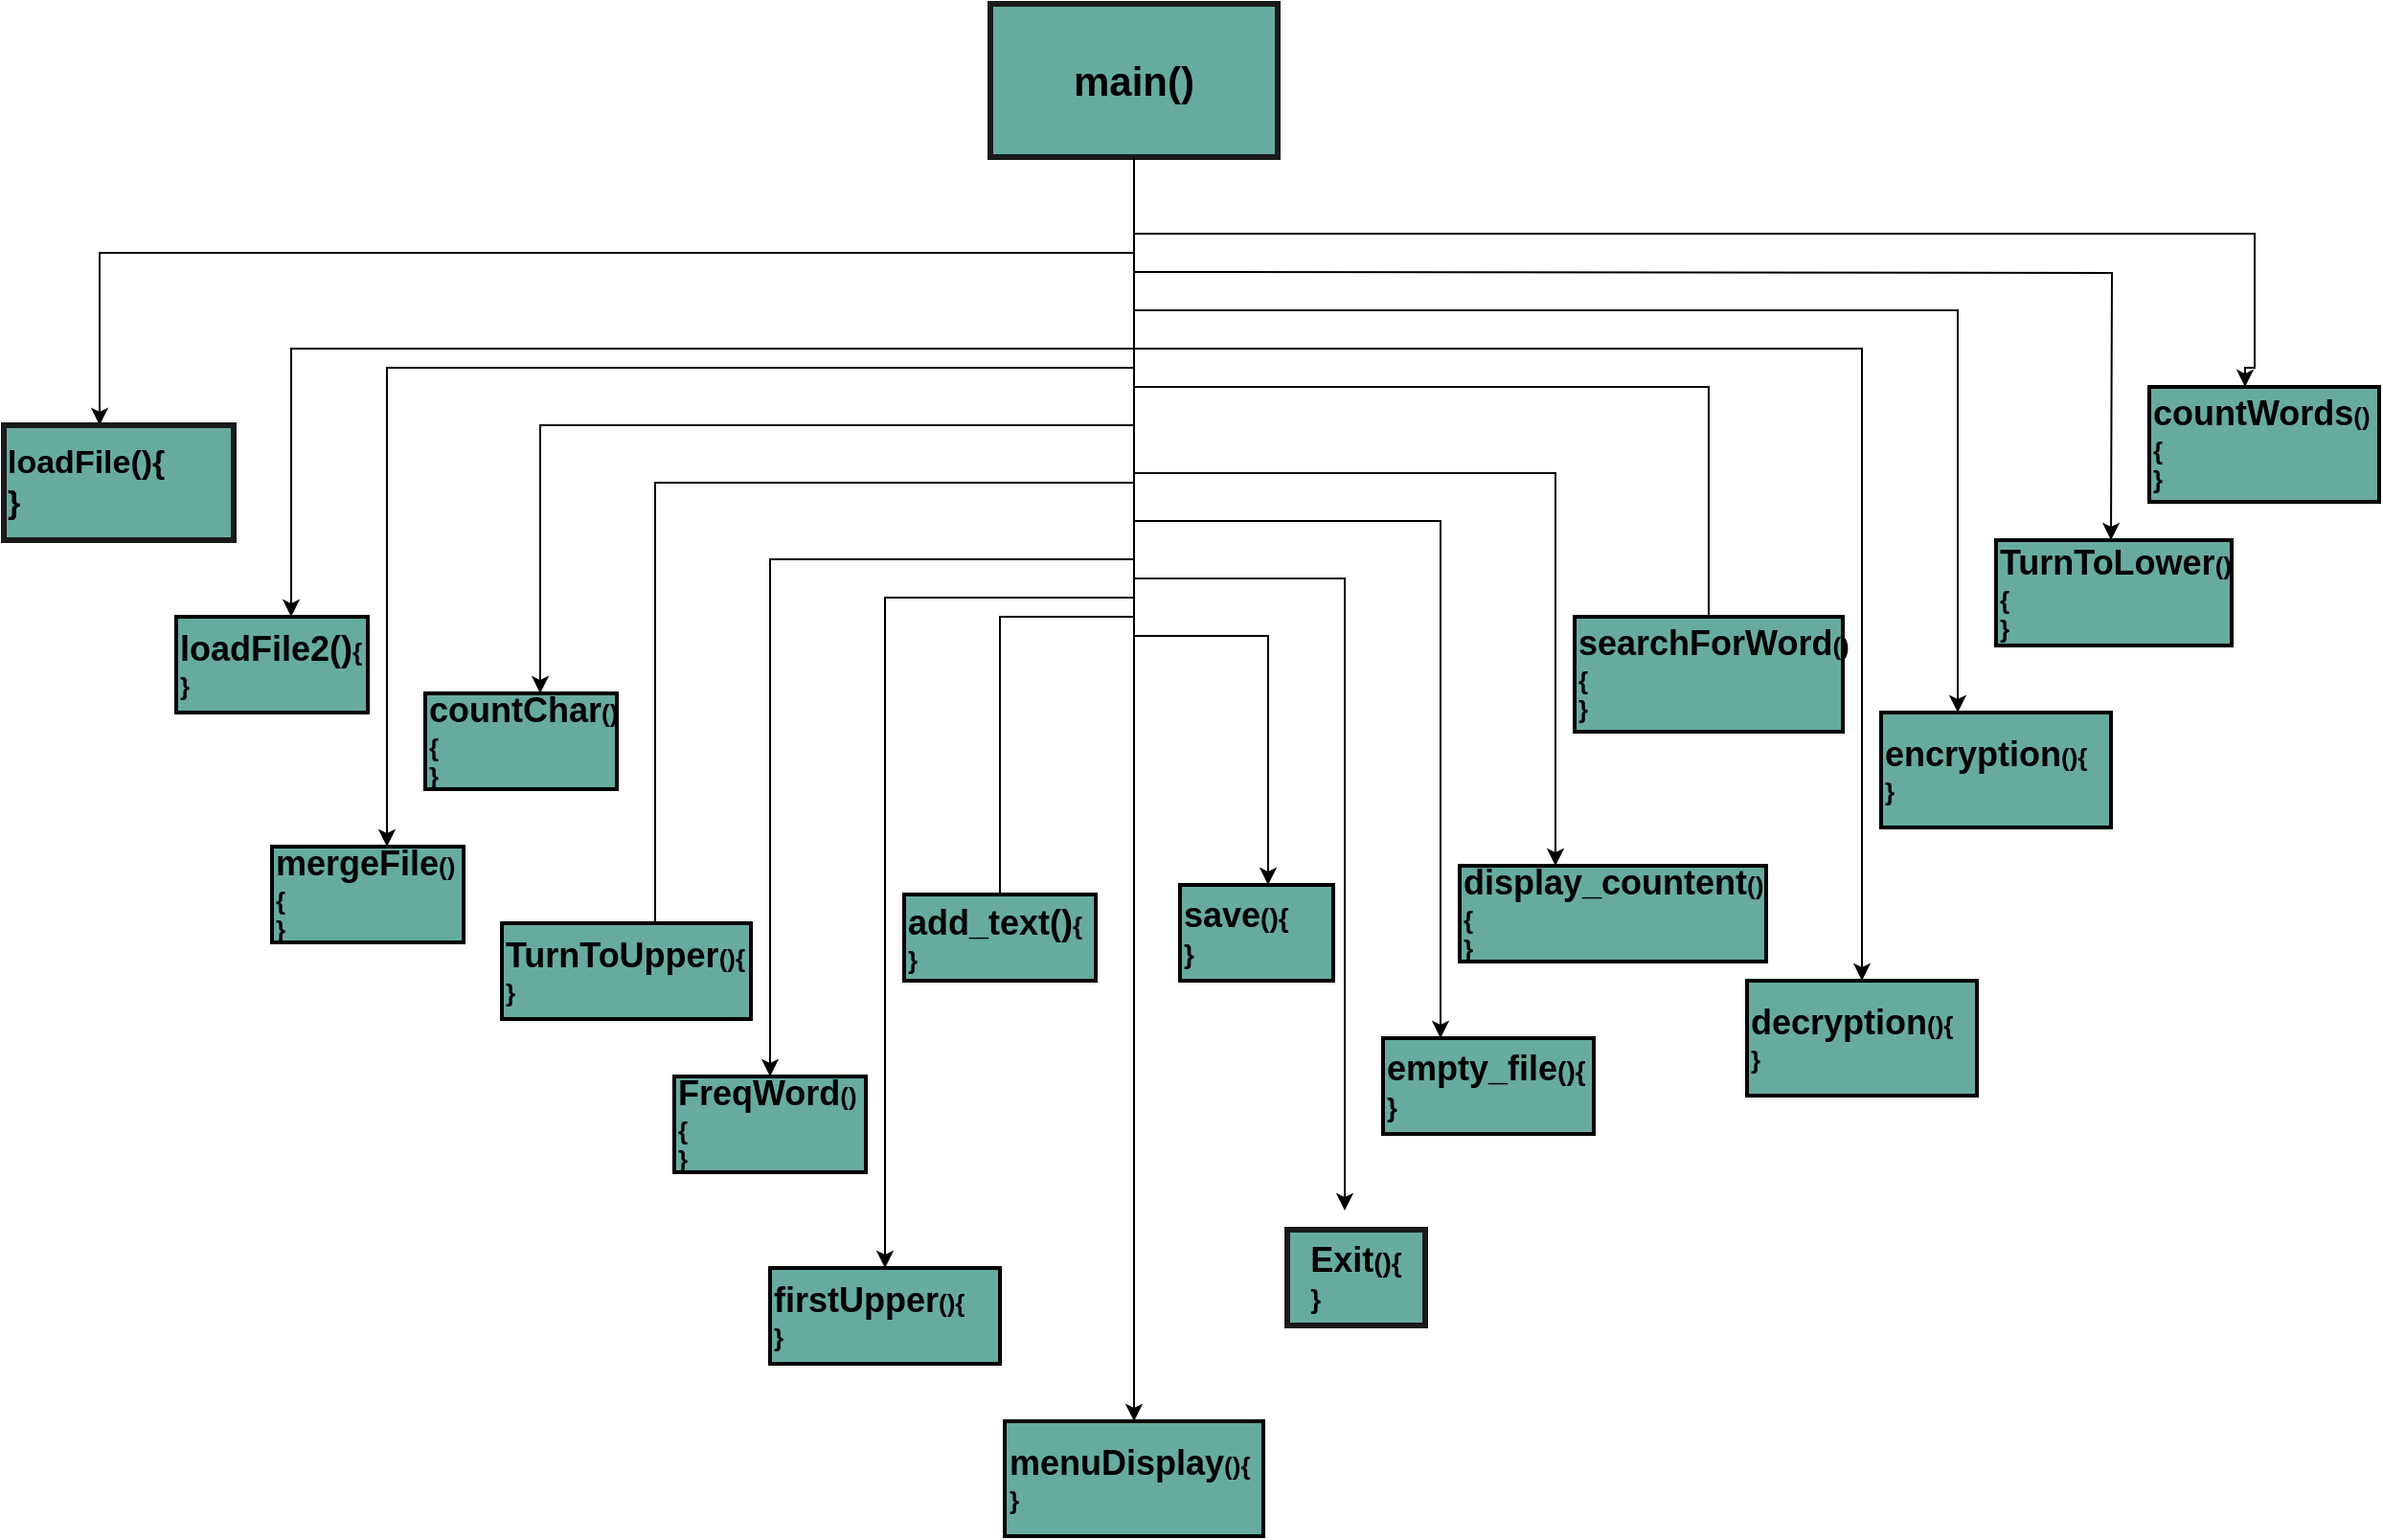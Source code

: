 <mxfile version="17.4.6" type="github">
  <diagram id="MK9E6m1rC_Ceh40QdafB" name="Page-1">
    <mxGraphModel dx="2169" dy="2135" grid="1" gridSize="10" guides="1" tooltips="1" connect="1" arrows="1" fold="1" page="1" pageScale="1" pageWidth="827" pageHeight="1169" math="0" shadow="0">
      <root>
        <mxCell id="0" />
        <mxCell id="1" parent="0" />
        <mxCell id="c3cVW_hT-gAAG0aajmd0-12" value="" style="edgeStyle=orthogonalEdgeStyle;rounded=0;orthogonalLoop=1;jettySize=auto;html=1;" parent="1" source="NfJnrtJ1xeioVCy1zizD-12" target="c3cVW_hT-gAAG0aajmd0-11" edge="1">
          <mxGeometry relative="1" as="geometry">
            <Array as="points">
              <mxPoint x="390" y="-10" />
              <mxPoint x="200" y="-10" />
            </Array>
          </mxGeometry>
        </mxCell>
        <mxCell id="c3cVW_hT-gAAG0aajmd0-14" value="" style="edgeStyle=orthogonalEdgeStyle;rounded=0;orthogonalLoop=1;jettySize=auto;html=1;" parent="1" source="NfJnrtJ1xeioVCy1zizD-12" target="c3cVW_hT-gAAG0aajmd0-13" edge="1">
          <mxGeometry relative="1" as="geometry">
            <Array as="points">
              <mxPoint x="390" y="10" />
              <mxPoint x="260" y="10" />
            </Array>
          </mxGeometry>
        </mxCell>
        <mxCell id="c3cVW_hT-gAAG0aajmd0-16" value="" style="edgeStyle=orthogonalEdgeStyle;rounded=0;orthogonalLoop=1;jettySize=auto;html=1;startArrow=none;" parent="1" target="c3cVW_hT-gAAG0aajmd0-15" edge="1">
          <mxGeometry relative="1" as="geometry">
            <mxPoint x="390" y="20" as="sourcePoint" />
            <Array as="points">
              <mxPoint x="390" y="-30" />
              <mxPoint x="550" y="-30" />
            </Array>
          </mxGeometry>
        </mxCell>
        <mxCell id="c3cVW_hT-gAAG0aajmd0-19" value="" style="edgeStyle=orthogonalEdgeStyle;rounded=0;orthogonalLoop=1;jettySize=auto;html=1;" parent="1" source="NfJnrtJ1xeioVCy1zizD-12" target="c3cVW_hT-gAAG0aajmd0-18" edge="1">
          <mxGeometry relative="1" as="geometry">
            <Array as="points">
              <mxPoint x="390" y="30" />
              <mxPoint x="460" y="30" />
            </Array>
          </mxGeometry>
        </mxCell>
        <mxCell id="c3cVW_hT-gAAG0aajmd0-21" value="" style="edgeStyle=orthogonalEdgeStyle;rounded=0;orthogonalLoop=1;jettySize=auto;html=1;entryX=0.5;entryY=0;entryDx=0;entryDy=0;" parent="1" source="NfJnrtJ1xeioVCy1zizD-12" target="c3cVW_hT-gAAG0aajmd0-22" edge="1">
          <mxGeometry relative="1" as="geometry">
            <Array as="points">
              <mxPoint x="390" y="430" />
            </Array>
          </mxGeometry>
        </mxCell>
        <mxCell id="c3cVW_hT-gAAG0aajmd0-29" value="" style="edgeStyle=orthogonalEdgeStyle;rounded=0;orthogonalLoop=1;jettySize=auto;html=1;" parent="1" source="NfJnrtJ1xeioVCy1zizD-12" target="c3cVW_hT-gAAG0aajmd0-28" edge="1">
          <mxGeometry relative="1" as="geometry">
            <Array as="points">
              <mxPoint x="390" y="-80" />
              <mxPoint x="80" y="-80" />
            </Array>
          </mxGeometry>
        </mxCell>
        <mxCell id="c3cVW_hT-gAAG0aajmd0-93" value="" style="edgeStyle=orthogonalEdgeStyle;rounded=0;orthogonalLoop=1;jettySize=auto;html=1;fontSize=17;fontColor=none;" parent="1" source="NfJnrtJ1xeioVCy1zizD-12" target="c3cVW_hT-gAAG0aajmd0-92" edge="1">
          <mxGeometry relative="1" as="geometry">
            <Array as="points">
              <mxPoint x="390" y="-170" />
              <mxPoint x="-150" y="-170" />
            </Array>
          </mxGeometry>
        </mxCell>
        <UserObject label="&lt;font size=&quot;1&quot;&gt;&lt;b style=&quot;font-size: 21px&quot;&gt;main()&lt;/b&gt;&lt;/font&gt;" treeRoot="1" id="NfJnrtJ1xeioVCy1zizD-12">
          <mxCell style="whiteSpace=wrap;html=1;align=center;treeFolding=1;treeMoving=1;newEdgeStyle={&quot;edgeStyle&quot;:&quot;elbowEdgeStyle&quot;,&quot;startArrow&quot;:&quot;none&quot;,&quot;endArrow&quot;:&quot;none&quot;};fillColor=#67AB9F;strokeColor=#1A1A1A;strokeWidth=3;rounded=0;" parent="1" vertex="1">
            <mxGeometry x="315" y="-300" width="150" height="80" as="geometry" />
          </mxCell>
        </UserObject>
        <mxCell id="NfJnrtJ1xeioVCy1zizD-10" value="" style="edgeStyle=elbowEdgeStyle;elbow=vertical;startArrow=none;endArrow=none;rounded=0;" parent="1" source="NfJnrtJ1xeioVCy1zizD-12" target="NfJnrtJ1xeioVCy1zizD-13" edge="1">
          <mxGeometry relative="1" as="geometry">
            <Array as="points">
              <mxPoint x="690" y="-100" />
              <mxPoint x="670" y="-100" />
              <mxPoint x="610" y="-100" />
              <mxPoint x="670" y="-20" />
              <mxPoint x="530" y="-100" />
              <mxPoint x="690" y="-10" />
              <mxPoint x="510" y="-50" />
              <mxPoint x="-20" y="-50" />
              <mxPoint y="-50" />
              <mxPoint x="390" y="-20" />
            </Array>
          </mxGeometry>
        </mxCell>
        <mxCell id="NfJnrtJ1xeioVCy1zizD-11" value="" style="edgeStyle=elbowEdgeStyle;elbow=vertical;startArrow=none;endArrow=none;rounded=0;" parent="1" source="NfJnrtJ1xeioVCy1zizD-12" target="NfJnrtJ1xeioVCy1zizD-14" edge="1">
          <mxGeometry relative="1" as="geometry">
            <Array as="points">
              <mxPoint x="140" y="-50" />
              <mxPoint x="310" y="-50" />
              <mxPoint x="390" />
              <mxPoint x="170" y="20" />
              <mxPoint x="180" y="100" />
              <mxPoint x="260" y="125" />
            </Array>
          </mxGeometry>
        </mxCell>
        <mxCell id="NfJnrtJ1xeioVCy1zizD-13" value="&lt;b&gt;&lt;font style=&quot;font-size: 18px&quot;&gt;searchForWord&lt;/font&gt;&lt;/b&gt;&lt;b style=&quot;font-size: 13px&quot;&gt;(){&lt;br&gt;}&lt;/b&gt;" style="whiteSpace=wrap;html=1;align=left;verticalAlign=middle;treeFolding=1;treeMoving=1;newEdgeStyle={&quot;edgeStyle&quot;:&quot;elbowEdgeStyle&quot;,&quot;startArrow&quot;:&quot;none&quot;,&quot;endArrow&quot;:&quot;none&quot;};strokeWidth=2;fillColor=#67AB9F;rounded=0;" parent="1" vertex="1">
          <mxGeometry x="620" y="20" width="140" height="60" as="geometry" />
        </mxCell>
        <mxCell id="NfJnrtJ1xeioVCy1zizD-14" value="&lt;b&gt;&lt;font style=&quot;font-size: 18px&quot;&gt;TurnToUpper&lt;/font&gt;&lt;/b&gt;&lt;b style=&quot;font-size: 13px&quot;&gt;(){&lt;br&gt;}&lt;/b&gt;" style="whiteSpace=wrap;html=1;align=left;verticalAlign=middle;treeFolding=1;treeMoving=1;newEdgeStyle={&quot;edgeStyle&quot;:&quot;elbowEdgeStyle&quot;,&quot;startArrow&quot;:&quot;none&quot;,&quot;endArrow&quot;:&quot;none&quot;};strokeWidth=2;fillColor=#67AB9F;rounded=0;" parent="1" vertex="1">
          <mxGeometry x="60" y="180" width="130" height="50" as="geometry" />
        </mxCell>
        <mxCell id="c3cVW_hT-gAAG0aajmd0-7" style="edgeStyle=orthogonalEdgeStyle;rounded=0;orthogonalLoop=1;jettySize=auto;html=1;exitX=0.5;exitY=1;exitDx=0;exitDy=0;" parent="1" source="NfJnrtJ1xeioVCy1zizD-14" target="NfJnrtJ1xeioVCy1zizD-14" edge="1">
          <mxGeometry relative="1" as="geometry" />
        </mxCell>
        <mxCell id="yeXoOdgtW4cKgW5OQpyg-7" value="" style="edgeStyle=orthogonalEdgeStyle;rounded=0;orthogonalLoop=1;jettySize=auto;html=1;fontSize=18;" edge="1" parent="1">
          <mxGeometry relative="1" as="geometry">
            <mxPoint x="390" y="-160" as="sourcePoint" />
            <mxPoint x="900" y="-20" as="targetPoint" />
          </mxGeometry>
        </mxCell>
        <UserObject label="&lt;b&gt;&lt;font style=&quot;font-size: 18px&quot;&gt;TurnToLower&lt;/font&gt;&lt;/b&gt;&lt;b style=&quot;font-size: 13px&quot;&gt;(){&lt;br&gt;}&lt;/b&gt;" treeRoot="1" id="c3cVW_hT-gAAG0aajmd0-9">
          <mxCell style="whiteSpace=wrap;html=1;align=left;treeFolding=1;treeMoving=1;newEdgeStyle={&quot;edgeStyle&quot;:&quot;elbowEdgeStyle&quot;,&quot;startArrow&quot;:&quot;none&quot;,&quot;endArrow&quot;:&quot;none&quot;};strokeWidth=2;fillColor=#67AB9F;rounded=0;" parent="1" vertex="1">
            <mxGeometry x="840" y="-20" width="123" height="55" as="geometry" />
          </mxCell>
        </UserObject>
        <UserObject label="&lt;b&gt;&lt;font style=&quot;font-size: 18px&quot;&gt;FreqWord&lt;/font&gt;&lt;/b&gt;&lt;b style=&quot;font-size: 13px&quot;&gt;(){&lt;br&gt;}&lt;/b&gt;" treeRoot="1" id="c3cVW_hT-gAAG0aajmd0-11">
          <mxCell style="whiteSpace=wrap;html=1;align=left;treeFolding=1;treeMoving=1;newEdgeStyle={&quot;edgeStyle&quot;:&quot;elbowEdgeStyle&quot;,&quot;startArrow&quot;:&quot;none&quot;,&quot;endArrow&quot;:&quot;none&quot;};strokeWidth=2;fillColor=#67AB9F;rounded=0;" parent="1" vertex="1">
            <mxGeometry x="150" y="260" width="100" height="50" as="geometry" />
          </mxCell>
        </UserObject>
        <UserObject label="&lt;b&gt;&lt;font style=&quot;font-size: 18px&quot;&gt;firstUpper&lt;/font&gt;&lt;/b&gt;&lt;b style=&quot;font-size: 13px&quot;&gt;(){&lt;br&gt;}&lt;/b&gt;" treeRoot="1" id="c3cVW_hT-gAAG0aajmd0-13">
          <mxCell style="whiteSpace=wrap;html=1;align=left;treeFolding=1;treeMoving=1;newEdgeStyle={&quot;edgeStyle&quot;:&quot;elbowEdgeStyle&quot;,&quot;startArrow&quot;:&quot;none&quot;,&quot;endArrow&quot;:&quot;none&quot;};strokeWidth=2;fillColor=#67AB9F;rounded=0;" parent="1" vertex="1">
            <mxGeometry x="200" y="360" width="120" height="50" as="geometry" />
          </mxCell>
        </UserObject>
        <UserObject label="&lt;b&gt;&lt;font style=&quot;font-size: 18px&quot;&gt;empty_file&lt;/font&gt;&lt;/b&gt;&lt;b style=&quot;font-size: 14px&quot;&gt;(){&lt;br&gt;}&lt;/b&gt;" treeRoot="1" id="c3cVW_hT-gAAG0aajmd0-15">
          <mxCell style="whiteSpace=wrap;html=1;align=left;treeFolding=1;treeMoving=1;newEdgeStyle={&quot;edgeStyle&quot;:&quot;elbowEdgeStyle&quot;,&quot;startArrow&quot;:&quot;none&quot;,&quot;endArrow&quot;:&quot;none&quot;};strokeWidth=2;fillColor=#67AB9F;rounded=0;" parent="1" vertex="1">
            <mxGeometry x="520" y="240" width="110" height="50" as="geometry" />
          </mxCell>
        </UserObject>
        <UserObject label="&lt;b&gt;&lt;font style=&quot;font-size: 18px&quot;&gt;save&lt;/font&gt;&lt;/b&gt;&lt;b style=&quot;font-size: 14px&quot;&gt;(){&lt;br&gt;}&lt;/b&gt;" treeRoot="1" id="c3cVW_hT-gAAG0aajmd0-18">
          <mxCell style="whiteSpace=wrap;html=1;align=left;treeFolding=1;treeMoving=1;newEdgeStyle={&quot;edgeStyle&quot;:&quot;elbowEdgeStyle&quot;,&quot;startArrow&quot;:&quot;none&quot;,&quot;endArrow&quot;:&quot;none&quot;};strokeWidth=2;fillColor=#67AB9F;rounded=0;" parent="1" vertex="1">
            <mxGeometry x="414" y="160" width="80" height="50" as="geometry" />
          </mxCell>
        </UserObject>
        <mxCell id="yeXoOdgtW4cKgW5OQpyg-2" style="edgeStyle=orthogonalEdgeStyle;rounded=0;orthogonalLoop=1;jettySize=auto;html=1;" edge="1" parent="1">
          <mxGeometry relative="1" as="geometry">
            <mxPoint x="970" y="-100" as="targetPoint" />
            <mxPoint x="390" y="-180" as="sourcePoint" />
            <Array as="points">
              <mxPoint x="975" y="-180" />
              <mxPoint x="975" y="-110" />
              <mxPoint x="970" y="-110" />
            </Array>
          </mxGeometry>
        </mxCell>
        <mxCell id="yeXoOdgtW4cKgW5OQpyg-6" value="" style="edgeStyle=orthogonalEdgeStyle;rounded=0;orthogonalLoop=1;jettySize=auto;html=1;fontSize=18;" edge="1" parent="1" target="yeXoOdgtW4cKgW5OQpyg-5">
          <mxGeometry relative="1" as="geometry">
            <mxPoint x="390" y="-140" as="sourcePoint" />
            <Array as="points">
              <mxPoint x="820" y="-140" />
            </Array>
          </mxGeometry>
        </mxCell>
        <UserObject label="&lt;b&gt;&lt;font style=&quot;font-size: 18px&quot;&gt;countWords&lt;/font&gt;&lt;/b&gt;&lt;b style=&quot;font-size: 13px&quot;&gt;(){&lt;br&gt;}&lt;/b&gt;" treeRoot="1" id="c3cVW_hT-gAAG0aajmd0-20">
          <mxCell style="whiteSpace=wrap;html=1;align=left;treeFolding=1;treeMoving=1;newEdgeStyle={&quot;edgeStyle&quot;:&quot;elbowEdgeStyle&quot;,&quot;startArrow&quot;:&quot;none&quot;,&quot;endArrow&quot;:&quot;none&quot;};fillColor=#67AB9F;strokeColor=#000000;strokeWidth=2;rounded=0;" parent="1" vertex="1">
            <mxGeometry x="920" y="-100" width="120" height="60" as="geometry" />
          </mxCell>
        </UserObject>
        <UserObject label="&lt;b&gt;&lt;font style=&quot;font-size: 18px&quot;&gt;menuDisplay&lt;/font&gt;&lt;/b&gt;&lt;b style=&quot;font-size: 13px&quot;&gt;(){&lt;br&gt;}&lt;/b&gt;" treeRoot="1" id="c3cVW_hT-gAAG0aajmd0-22">
          <mxCell style="whiteSpace=wrap;html=1;align=left;treeFolding=1;treeMoving=1;newEdgeStyle={&quot;edgeStyle&quot;:&quot;elbowEdgeStyle&quot;,&quot;startArrow&quot;:&quot;none&quot;,&quot;endArrow&quot;:&quot;none&quot;};strokeWidth=2;fillColor=#67AB9F;rounded=0;" parent="1" vertex="1">
            <mxGeometry x="322.5" y="440" width="135" height="60" as="geometry" />
          </mxCell>
        </UserObject>
        <mxCell id="c3cVW_hT-gAAG0aajmd0-39" value="" style="edgeStyle=orthogonalEdgeStyle;rounded=0;orthogonalLoop=1;jettySize=auto;html=1;fontSize=13;fontColor=none;" parent="1" target="c3cVW_hT-gAAG0aajmd0-38" edge="1">
          <mxGeometry relative="1" as="geometry">
            <mxPoint x="390" y="-50" as="sourcePoint" />
            <Array as="points">
              <mxPoint x="390" y="-110" />
              <mxPoint y="-110" />
            </Array>
          </mxGeometry>
        </mxCell>
        <UserObject label="&lt;b&gt;&lt;font style=&quot;font-size: 18px&quot;&gt;countChar&lt;/font&gt;&lt;/b&gt;&lt;b style=&quot;font-size: 13px&quot;&gt;(){&lt;br&gt;}&lt;/b&gt;" treeRoot="1" id="c3cVW_hT-gAAG0aajmd0-28">
          <mxCell style="whiteSpace=wrap;html=1;align=left;treeFolding=1;treeMoving=1;newEdgeStyle={&quot;edgeStyle&quot;:&quot;elbowEdgeStyle&quot;,&quot;startArrow&quot;:&quot;none&quot;,&quot;endArrow&quot;:&quot;none&quot;};strokeWidth=2;fillColor=#67AB9F;rounded=0;" parent="1" vertex="1">
            <mxGeometry x="20" y="60" width="100" height="50" as="geometry" />
          </mxCell>
        </UserObject>
        <mxCell id="c3cVW_hT-gAAG0aajmd0-71" value="" style="edgeStyle=orthogonalEdgeStyle;rounded=0;orthogonalLoop=1;jettySize=auto;html=1;fontSize=14;fontColor=none;" parent="1" target="c3cVW_hT-gAAG0aajmd0-70" edge="1">
          <mxGeometry relative="1" as="geometry">
            <mxPoint x="390" y="-170" as="sourcePoint" />
            <Array as="points">
              <mxPoint x="390" y="-120" />
              <mxPoint x="-50" y="-120" />
            </Array>
          </mxGeometry>
        </mxCell>
        <UserObject label="&lt;b&gt;&lt;font style=&quot;font-size: 18px&quot;&gt;mergeFile&lt;/font&gt;&lt;/b&gt;&lt;b style=&quot;font-size: 13px&quot;&gt;(){&lt;br&gt;}&lt;/b&gt;" treeRoot="1" id="c3cVW_hT-gAAG0aajmd0-38">
          <mxCell style="whiteSpace=wrap;html=1;align=left;treeFolding=1;treeMoving=1;newEdgeStyle={&quot;edgeStyle&quot;:&quot;elbowEdgeStyle&quot;,&quot;startArrow&quot;:&quot;none&quot;,&quot;endArrow&quot;:&quot;none&quot;};strokeWidth=2;fillColor=#67AB9F;rounded=0;" parent="1" vertex="1">
            <mxGeometry x="-60" y="140" width="100" height="50" as="geometry" />
          </mxCell>
        </UserObject>
        <UserObject label="&lt;b&gt;&lt;font style=&quot;font-size: 18px&quot;&gt;add_text()&lt;/font&gt;&lt;/b&gt;&lt;b style=&quot;font-size: 13px&quot;&gt;{&lt;br&gt;}&lt;/b&gt;" treeRoot="1" id="c3cVW_hT-gAAG0aajmd0-42">
          <mxCell style="whiteSpace=wrap;html=1;align=left;treeFolding=1;treeMoving=1;newEdgeStyle={&quot;edgeStyle&quot;:&quot;elbowEdgeStyle&quot;,&quot;startArrow&quot;:&quot;none&quot;,&quot;endArrow&quot;:&quot;none&quot;};strokeWidth=2;fillColor=#67AB9F;rounded=0;" parent="1" vertex="1">
            <mxGeometry x="270" y="165" width="100" height="45" as="geometry" />
          </mxCell>
        </UserObject>
        <mxCell id="c3cVW_hT-gAAG0aajmd0-44" value="" style="edgeStyle=orthogonalEdgeStyle;rounded=0;orthogonalLoop=1;jettySize=auto;html=1;endArrow=none;" parent="1" source="NfJnrtJ1xeioVCy1zizD-12" target="c3cVW_hT-gAAG0aajmd0-42" edge="1">
          <mxGeometry relative="1" as="geometry">
            <mxPoint x="370" y="-130" as="sourcePoint" />
            <mxPoint x="410" y="290" as="targetPoint" />
            <Array as="points">
              <mxPoint x="390" y="20" />
              <mxPoint x="320" y="20" />
            </Array>
          </mxGeometry>
        </mxCell>
        <mxCell id="yeXoOdgtW4cKgW5OQpyg-3" style="edgeStyle=orthogonalEdgeStyle;rounded=0;orthogonalLoop=1;jettySize=auto;html=1;" edge="1" parent="1">
          <mxGeometry relative="1" as="geometry">
            <mxPoint x="610" y="150" as="targetPoint" />
            <mxPoint x="390" y="-55" as="sourcePoint" />
            <Array as="points">
              <mxPoint x="610" y="-55" />
              <mxPoint x="610" y="110" />
            </Array>
          </mxGeometry>
        </mxCell>
        <mxCell id="c3cVW_hT-gAAG0aajmd0-54" value="&lt;b&gt;&lt;font style=&quot;font-size: 18px&quot;&gt;display_countent&lt;/font&gt;&lt;/b&gt;&lt;b style=&quot;font-size: 13px&quot;&gt;(){&lt;br&gt;}&lt;/b&gt;" style="whiteSpace=wrap;html=1;align=left;verticalAlign=middle;treeFolding=1;treeMoving=1;newEdgeStyle={&quot;edgeStyle&quot;:&quot;elbowEdgeStyle&quot;,&quot;startArrow&quot;:&quot;none&quot;,&quot;endArrow&quot;:&quot;none&quot;};strokeWidth=2;fillColor=#67AB9F;rounded=0;" parent="1" vertex="1">
          <mxGeometry x="560" y="150" width="160" height="50" as="geometry" />
        </mxCell>
        <mxCell id="yeXoOdgtW4cKgW5OQpyg-4" style="edgeStyle=orthogonalEdgeStyle;rounded=0;orthogonalLoop=1;jettySize=auto;html=1;" edge="1" parent="1">
          <mxGeometry relative="1" as="geometry">
            <mxPoint x="500" y="330" as="targetPoint" />
            <mxPoint x="390" as="sourcePoint" />
            <Array as="points">
              <mxPoint x="500" />
              <mxPoint x="500" y="290" />
            </Array>
          </mxGeometry>
        </mxCell>
        <UserObject label="&lt;b&gt;&lt;font style=&quot;font-size: 18px&quot;&gt;Exit&lt;/font&gt;&lt;font style=&quot;font-size: 14px&quot;&gt;(){&lt;br&gt;&lt;div style=&quot;text-align: left&quot;&gt;&lt;b style=&quot;font-size: 12px&quot;&gt;&lt;font style=&quot;font-size: 14px&quot;&gt;}&lt;/font&gt;&lt;/b&gt;&lt;/div&gt;&lt;/font&gt;&lt;/b&gt;" treeRoot="1" id="c3cVW_hT-gAAG0aajmd0-64">
          <mxCell style="whiteSpace=wrap;html=1;align=center;treeFolding=1;treeMoving=1;newEdgeStyle={&quot;edgeStyle&quot;:&quot;elbowEdgeStyle&quot;,&quot;startArrow&quot;:&quot;none&quot;,&quot;endArrow&quot;:&quot;none&quot;};fillColor=#67AB9F;strokeColor=#1A1A1A;strokeWidth=3;rounded=0;" parent="1" vertex="1">
            <mxGeometry x="470" y="340" width="72" height="50" as="geometry" />
          </mxCell>
        </UserObject>
        <UserObject label="&lt;b&gt;&lt;font style=&quot;font-size: 18px&quot;&gt;loadFile2()&lt;/font&gt;&lt;span style=&quot;font-size: 13px&quot;&gt;{&lt;/span&gt;&lt;br&gt;&lt;span style=&quot;font-size: 13px&quot;&gt;}&lt;/span&gt;&lt;/b&gt;" treeRoot="1" id="c3cVW_hT-gAAG0aajmd0-70">
          <mxCell style="whiteSpace=wrap;html=1;align=left;treeFolding=1;treeMoving=1;newEdgeStyle={&quot;edgeStyle&quot;:&quot;elbowEdgeStyle&quot;,&quot;startArrow&quot;:&quot;none&quot;,&quot;endArrow&quot;:&quot;none&quot;};strokeWidth=2;fillColor=#67AB9F;rounded=0;" parent="1" vertex="1">
            <mxGeometry x="-110" y="20" width="100" height="50" as="geometry" />
          </mxCell>
        </UserObject>
        <UserObject label="&lt;span style=&quot;font-size: 17px&quot;&gt;&lt;b&gt;loadFile(){&lt;br&gt;}&lt;/b&gt;&lt;/span&gt;" treeRoot="1" id="c3cVW_hT-gAAG0aajmd0-92">
          <mxCell style="whiteSpace=wrap;html=1;align=left;treeFolding=1;treeMoving=1;newEdgeStyle={&quot;edgeStyle&quot;:&quot;elbowEdgeStyle&quot;,&quot;startArrow&quot;:&quot;none&quot;,&quot;endArrow&quot;:&quot;none&quot;};fillColor=#67AB9F;strokeColor=#1A1A1A;strokeWidth=3;rounded=0;" parent="1" vertex="1">
            <mxGeometry x="-200" y="-80" width="120" height="60" as="geometry" />
          </mxCell>
        </UserObject>
        <mxCell id="yeXoOdgtW4cKgW5OQpyg-9" value="" style="edgeStyle=orthogonalEdgeStyle;rounded=0;orthogonalLoop=1;jettySize=auto;html=1;fontSize=18;" edge="1" parent="1" target="yeXoOdgtW4cKgW5OQpyg-8">
          <mxGeometry relative="1" as="geometry">
            <mxPoint x="390" y="-80" as="sourcePoint" />
            <Array as="points">
              <mxPoint x="390" y="-120" />
              <mxPoint x="770" y="-120" />
            </Array>
          </mxGeometry>
        </mxCell>
        <UserObject label="&lt;b style=&quot;font-size: 18px&quot;&gt;encryption&lt;/b&gt;&lt;b style=&quot;font-size: 13px&quot;&gt;(){&lt;br&gt;}&lt;/b&gt;" treeRoot="1" id="yeXoOdgtW4cKgW5OQpyg-5">
          <mxCell style="whiteSpace=wrap;html=1;align=left;treeFolding=1;treeMoving=1;newEdgeStyle={&quot;edgeStyle&quot;:&quot;elbowEdgeStyle&quot;,&quot;startArrow&quot;:&quot;none&quot;,&quot;endArrow&quot;:&quot;none&quot;};fillColor=#67AB9F;strokeColor=#000000;strokeWidth=2;rounded=0;" vertex="1" parent="1">
            <mxGeometry x="780" y="70" width="120" height="60" as="geometry" />
          </mxCell>
        </UserObject>
        <UserObject label="&lt;b style=&quot;font-size: 18px&quot;&gt;decryption&lt;/b&gt;&lt;b style=&quot;font-size: 13px&quot;&gt;(){&lt;br&gt;}&lt;/b&gt;" treeRoot="1" id="yeXoOdgtW4cKgW5OQpyg-8">
          <mxCell style="whiteSpace=wrap;html=1;align=left;treeFolding=1;treeMoving=1;newEdgeStyle={&quot;edgeStyle&quot;:&quot;elbowEdgeStyle&quot;,&quot;startArrow&quot;:&quot;none&quot;,&quot;endArrow&quot;:&quot;none&quot;};fillColor=#67AB9F;strokeColor=#000000;strokeWidth=2;rounded=0;" vertex="1" parent="1">
            <mxGeometry x="710" y="210" width="120" height="60" as="geometry" />
          </mxCell>
        </UserObject>
      </root>
    </mxGraphModel>
  </diagram>
</mxfile>
